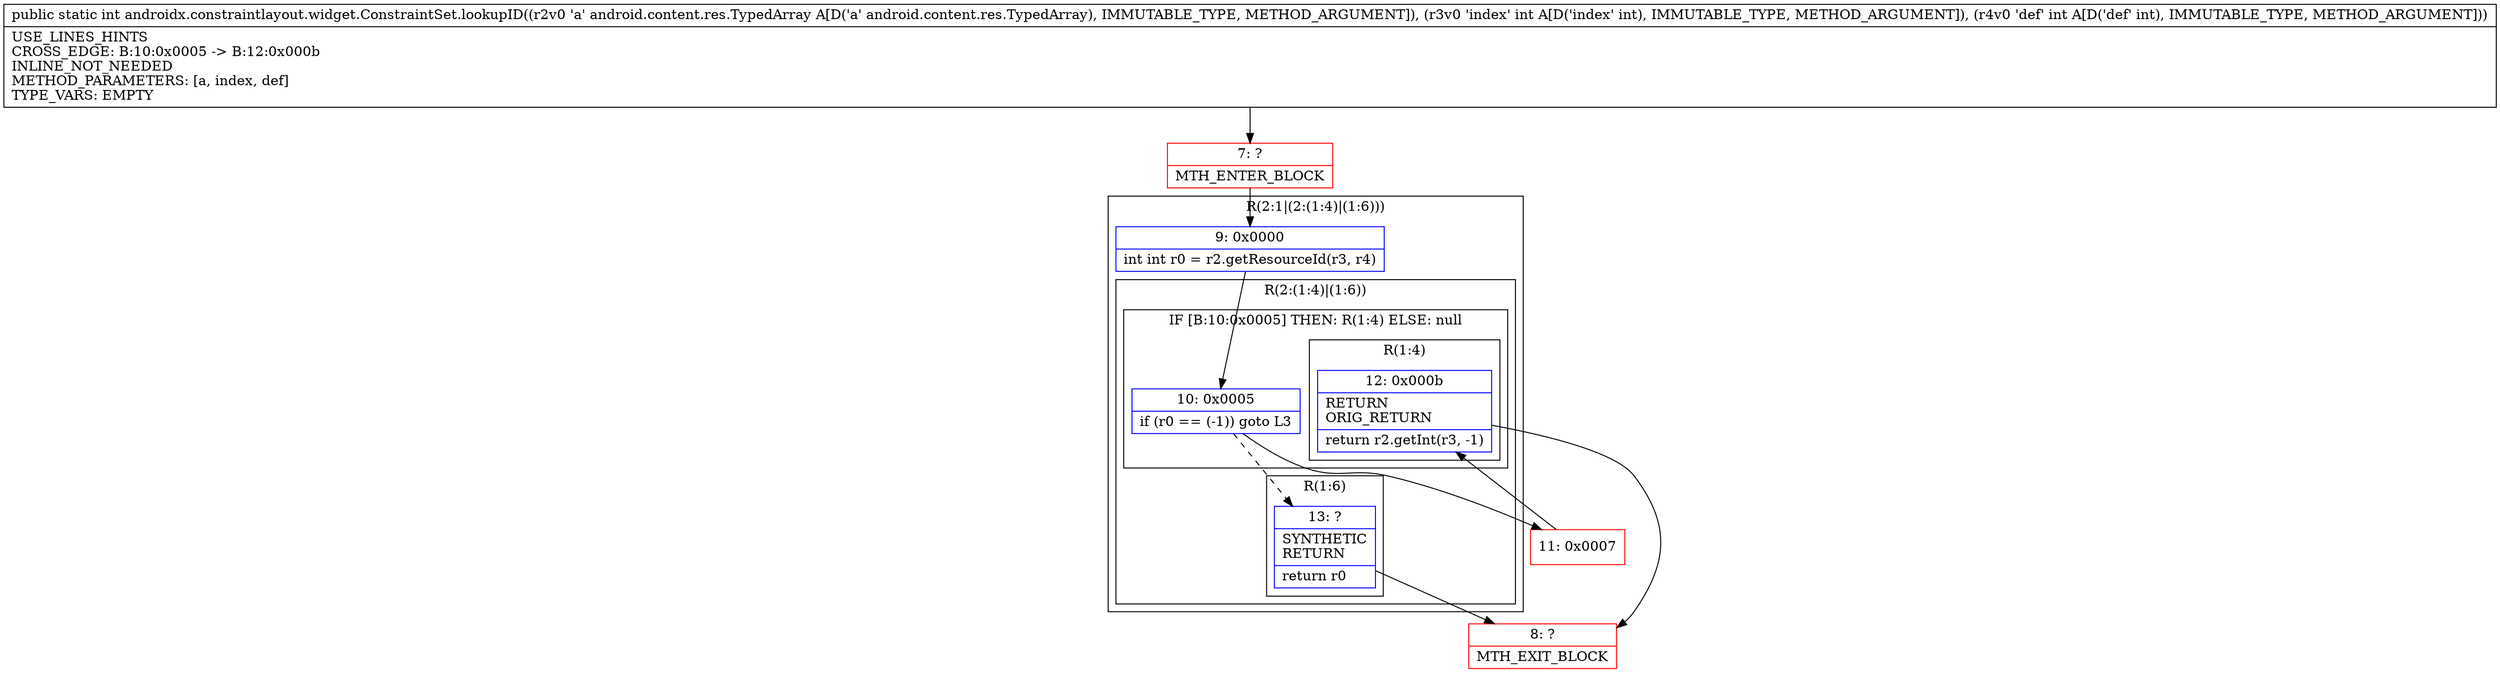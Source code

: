 digraph "CFG forandroidx.constraintlayout.widget.ConstraintSet.lookupID(Landroid\/content\/res\/TypedArray;II)I" {
subgraph cluster_Region_1030669616 {
label = "R(2:1|(2:(1:4)|(1:6)))";
node [shape=record,color=blue];
Node_9 [shape=record,label="{9\:\ 0x0000|int int r0 = r2.getResourceId(r3, r4)\l}"];
subgraph cluster_Region_594880125 {
label = "R(2:(1:4)|(1:6))";
node [shape=record,color=blue];
subgraph cluster_IfRegion_1973103430 {
label = "IF [B:10:0x0005] THEN: R(1:4) ELSE: null";
node [shape=record,color=blue];
Node_10 [shape=record,label="{10\:\ 0x0005|if (r0 == (\-1)) goto L3\l}"];
subgraph cluster_Region_541930625 {
label = "R(1:4)";
node [shape=record,color=blue];
Node_12 [shape=record,label="{12\:\ 0x000b|RETURN\lORIG_RETURN\l|return r2.getInt(r3, \-1)\l}"];
}
}
subgraph cluster_Region_1164901156 {
label = "R(1:6)";
node [shape=record,color=blue];
Node_13 [shape=record,label="{13\:\ ?|SYNTHETIC\lRETURN\l|return r0\l}"];
}
}
}
Node_7 [shape=record,color=red,label="{7\:\ ?|MTH_ENTER_BLOCK\l}"];
Node_11 [shape=record,color=red,label="{11\:\ 0x0007}"];
Node_8 [shape=record,color=red,label="{8\:\ ?|MTH_EXIT_BLOCK\l}"];
MethodNode[shape=record,label="{public static int androidx.constraintlayout.widget.ConstraintSet.lookupID((r2v0 'a' android.content.res.TypedArray A[D('a' android.content.res.TypedArray), IMMUTABLE_TYPE, METHOD_ARGUMENT]), (r3v0 'index' int A[D('index' int), IMMUTABLE_TYPE, METHOD_ARGUMENT]), (r4v0 'def' int A[D('def' int), IMMUTABLE_TYPE, METHOD_ARGUMENT]))  | USE_LINES_HINTS\lCROSS_EDGE: B:10:0x0005 \-\> B:12:0x000b\lINLINE_NOT_NEEDED\lMETHOD_PARAMETERS: [a, index, def]\lTYPE_VARS: EMPTY\l}"];
MethodNode -> Node_7;Node_9 -> Node_10;
Node_10 -> Node_11;
Node_10 -> Node_13[style=dashed];
Node_12 -> Node_8;
Node_13 -> Node_8;
Node_7 -> Node_9;
Node_11 -> Node_12;
}

